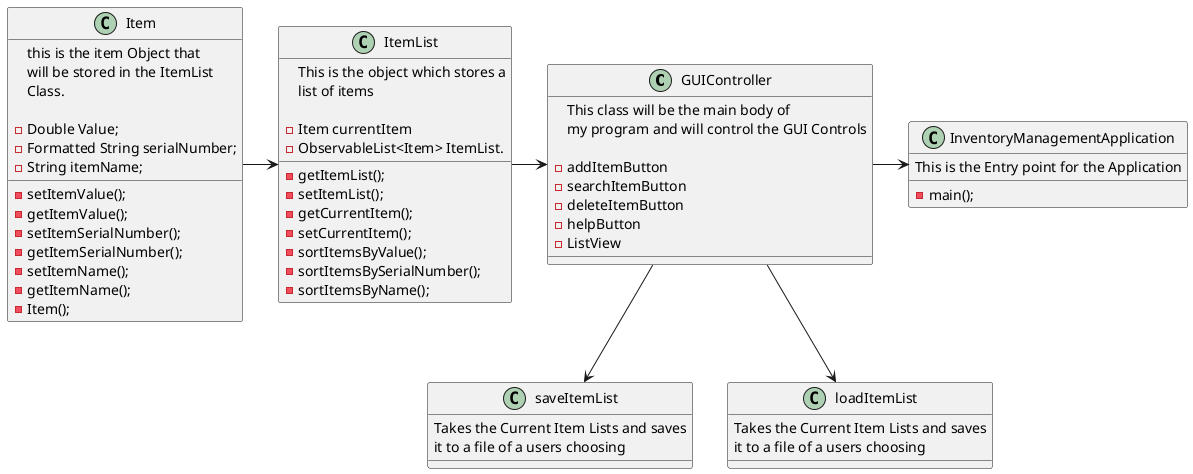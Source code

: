@startuml
'https://plantuml.com/class-diagram
GUIController->InventoryManagementApplication
GUIController-->saveItemList
GUIController-->loadItemList
ItemList->GUIController
Item->ItemList


class InventoryManagementApplication{
This is the Entry point for the Application

-main();
}

class GUIController{
This class will be the main body of
my program and will control the GUI Controls

 -addItemButton
 -searchItemButton
 -deleteItemButton
 -helpButton
 -ListView
}

class ItemList{
This is the object which stores a
list of items

 - Item currentItem
 - ObservableList<Item> ItemList.

 -getItemList();
 -setItemList();
 -getCurrentItem();
 -setCurrentItem();
 -sortItemsByValue();
 -sortItemsBySerialNumber();
 -sortItemsByName();
}

class Item{

   this is the item Object that
   will be stored in the ItemList
   Class.

 - Double Value;
 - Formatted String serialNumber;
 - String itemName;

 -setItemValue();
 -getItemValue();
 -setItemSerialNumber();
 -getItemSerialNumber();
 -setItemName();
 -getItemName();
 -Item();
}

class saveItemList{
Takes the Current Item Lists and saves
it to a file of a users choosing
}

class loadItemList{
Takes the Current Item Lists and saves
it to a file of a users choosing
}

@enduml